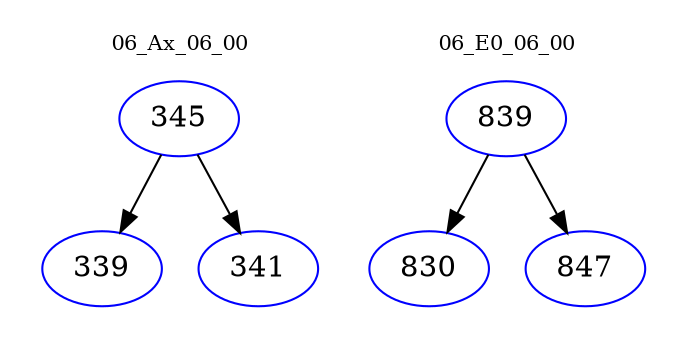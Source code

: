 digraph{
subgraph cluster_0 {
color = white
label = "06_Ax_06_00";
fontsize=10;
T0_345 [label="345", color="blue"]
T0_345 -> T0_339 [color="black"]
T0_339 [label="339", color="blue"]
T0_345 -> T0_341 [color="black"]
T0_341 [label="341", color="blue"]
}
subgraph cluster_1 {
color = white
label = "06_E0_06_00";
fontsize=10;
T1_839 [label="839", color="blue"]
T1_839 -> T1_830 [color="black"]
T1_830 [label="830", color="blue"]
T1_839 -> T1_847 [color="black"]
T1_847 [label="847", color="blue"]
}
}
